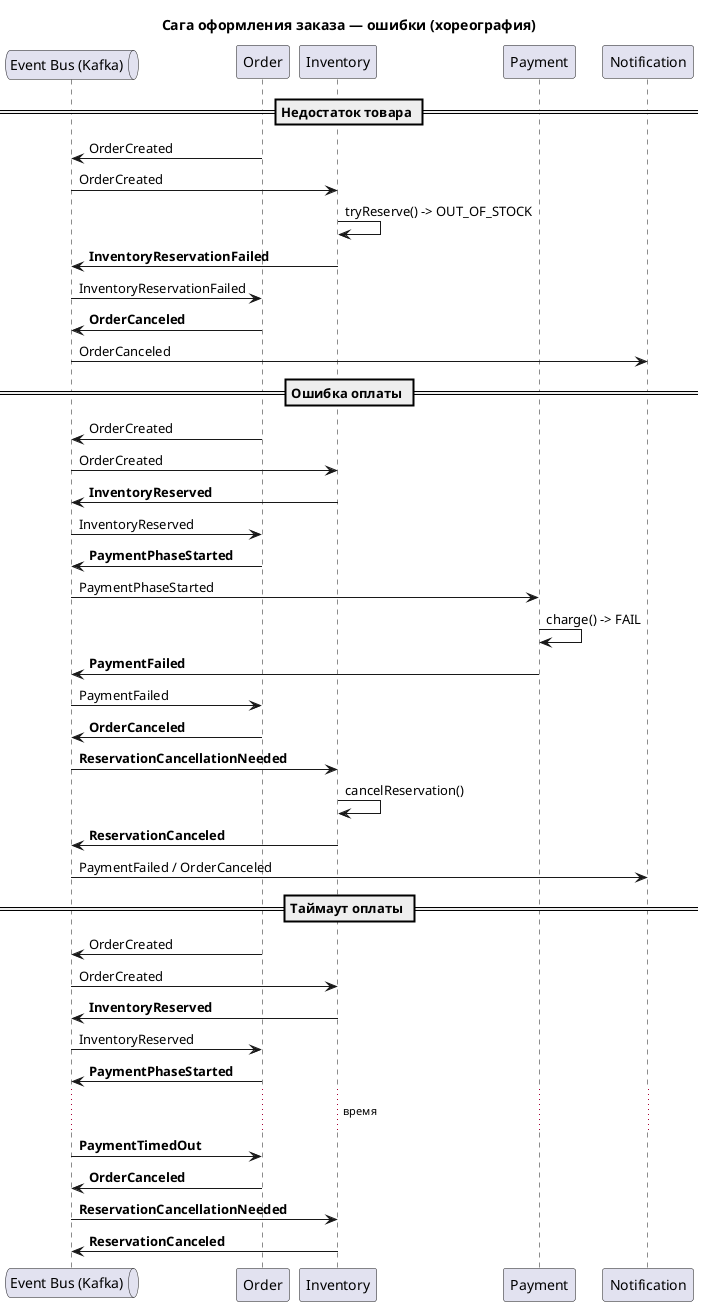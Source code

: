 @startuml
title Сага оформления заказа — ошибки (хореография)

queue "Event Bus (Kafka)" as Bus
participant "Order" as Order
participant "Inventory" as Inv
participant "Payment" as Pay
participant "Notification" as Notif

== Недостаток товара ==
Order -> Bus: OrderCreated
Bus -> Inv: OrderCreated
Inv -> Inv: tryReserve() -> OUT_OF_STOCK
Inv -> Bus: **InventoryReservationFailed**
Bus -> Order: InventoryReservationFailed
Order -> Bus: **OrderCanceled**
Bus -> Notif: OrderCanceled

== Ошибка оплаты ==
Order -> Bus: OrderCreated
Bus -> Inv: OrderCreated
Inv -> Bus: **InventoryReserved**
Bus -> Order: InventoryReserved
Order -> Bus: **PaymentPhaseStarted**
Bus -> Pay: PaymentPhaseStarted
Pay -> Pay: charge() -> FAIL
Pay -> Bus: **PaymentFailed**
Bus -> Order: PaymentFailed
Order -> Bus: **OrderCanceled**
Bus -> Inv: **ReservationCancellationNeeded**
Inv -> Inv: cancelReservation()
Inv -> Bus: **ReservationCanceled**
Bus -> Notif: PaymentFailed / OrderCanceled

== Таймаут оплаты ==
Order -> Bus: OrderCreated
Bus -> Inv: OrderCreated
Inv -> Bus: **InventoryReserved**
Bus -> Order: InventoryReserved
Order -> Bus: **PaymentPhaseStarted**
... время ...
Bus -> Order: **PaymentTimedOut**
Order -> Bus: **OrderCanceled**
Bus -> Inv: **ReservationCancellationNeeded**
Inv -> Bus: **ReservationCanceled**

@enduml
